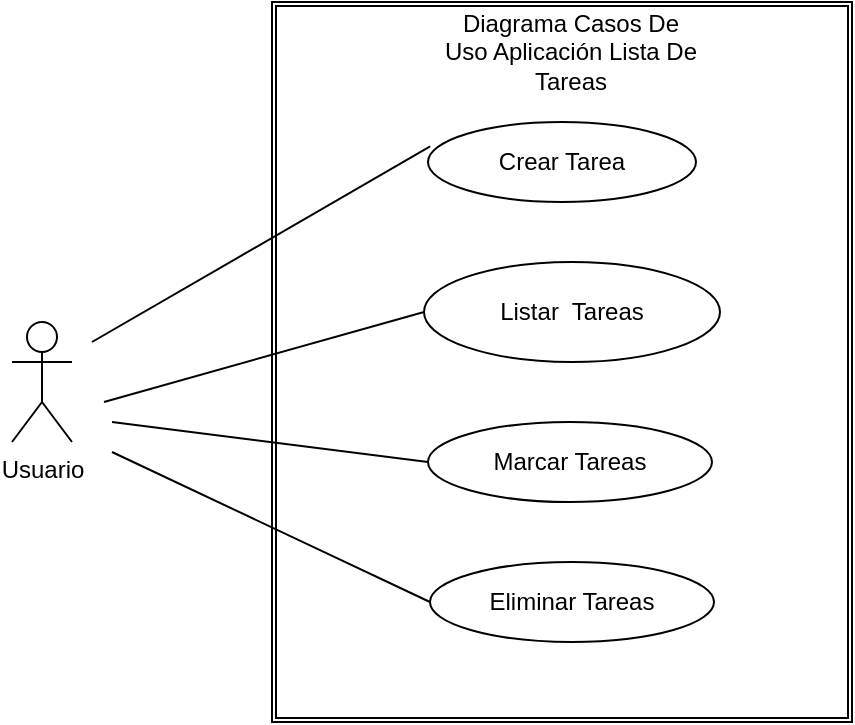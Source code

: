 <mxfile>
    <diagram id="J-XXzw6U6nkVkhYXtvpG" name="Página-1">
        <mxGraphModel dx="470" dy="145" grid="1" gridSize="10" guides="1" tooltips="1" connect="1" arrows="1" fold="1" page="1" pageScale="1" pageWidth="827" pageHeight="1169" math="0" shadow="0">
            <root>
                <mxCell id="0"/>
                <mxCell id="1" parent="0"/>
                <mxCell id="16" value="" style="shape=ext;double=1;rounded=0;whiteSpace=wrap;html=1;" parent="1" vertex="1">
                    <mxGeometry x="230" y="150" width="290" height="360" as="geometry"/>
                </mxCell>
                <mxCell id="17" value="Crear Tarea" style="ellipse;whiteSpace=wrap;html=1;" parent="1" vertex="1">
                    <mxGeometry x="308" y="210" width="134" height="40" as="geometry"/>
                </mxCell>
                <mxCell id="18" value="Listar&amp;nbsp; Tareas" style="ellipse;whiteSpace=wrap;html=1;" parent="1" vertex="1">
                    <mxGeometry x="306" y="280" width="148" height="50" as="geometry"/>
                </mxCell>
                <mxCell id="19" value="Marcar Tareas" style="ellipse;whiteSpace=wrap;html=1;" parent="1" vertex="1">
                    <mxGeometry x="308" y="360" width="142" height="40" as="geometry"/>
                </mxCell>
                <mxCell id="20" value="Eliminar Tareas" style="ellipse;whiteSpace=wrap;html=1;" parent="1" vertex="1">
                    <mxGeometry x="309" y="430" width="142" height="40" as="geometry"/>
                </mxCell>
                <mxCell id="21" value="" style="endArrow=none;html=1;entryX=0.008;entryY=0.306;entryDx=0;entryDy=0;entryPerimeter=0;exitX=0.75;exitY=0;exitDx=0;exitDy=0;exitPerimeter=0;" parent="1" target="17" edge="1">
                    <mxGeometry width="50" height="50" relative="1" as="geometry">
                        <mxPoint x="140" y="320" as="sourcePoint"/>
                        <mxPoint x="350" y="270" as="targetPoint"/>
                    </mxGeometry>
                </mxCell>
                <mxCell id="22" value="" style="endArrow=none;html=1;entryX=0;entryY=0.5;entryDx=0;entryDy=0;exitX=0.9;exitY=0.5;exitDx=0;exitDy=0;exitPerimeter=0;" parent="1" target="18" edge="1">
                    <mxGeometry width="50" height="50" relative="1" as="geometry">
                        <mxPoint x="146" y="350" as="sourcePoint"/>
                        <mxPoint x="319.072" y="262.24" as="targetPoint"/>
                    </mxGeometry>
                </mxCell>
                <mxCell id="23" value="" style="endArrow=none;html=1;entryX=0;entryY=0.5;entryDx=0;entryDy=0;exitX=0.75;exitY=0;exitDx=0;exitDy=0;exitPerimeter=0;" parent="1" target="20" edge="1">
                    <mxGeometry width="50" height="50" relative="1" as="geometry">
                        <mxPoint x="150" y="375" as="sourcePoint"/>
                        <mxPoint x="306" y="320" as="targetPoint"/>
                    </mxGeometry>
                </mxCell>
                <mxCell id="24" value="" style="endArrow=none;html=1;entryX=0;entryY=0.5;entryDx=0;entryDy=0;exitX=0.75;exitY=0;exitDx=0;exitDy=0;exitPerimeter=0;" parent="1" target="19" edge="1">
                    <mxGeometry width="50" height="50" relative="1" as="geometry">
                        <mxPoint x="150" y="360" as="sourcePoint"/>
                        <mxPoint x="309" y="435" as="targetPoint"/>
                    </mxGeometry>
                </mxCell>
                <mxCell id="25" value="Usuario" style="shape=umlActor;verticalLabelPosition=bottom;verticalAlign=top;html=1;outlineConnect=0;" parent="1" vertex="1">
                    <mxGeometry x="100" y="310" width="30" height="60" as="geometry"/>
                </mxCell>
                <mxCell id="28" value="Diagrama Casos De Uso Aplicación Lista De Tareas" style="text;html=1;strokeColor=none;fillColor=none;align=center;verticalAlign=middle;whiteSpace=wrap;rounded=0;" parent="1" vertex="1">
                    <mxGeometry x="313.5" y="160" width="131" height="30" as="geometry"/>
                </mxCell>
            </root>
        </mxGraphModel>
    </diagram>
</mxfile>
